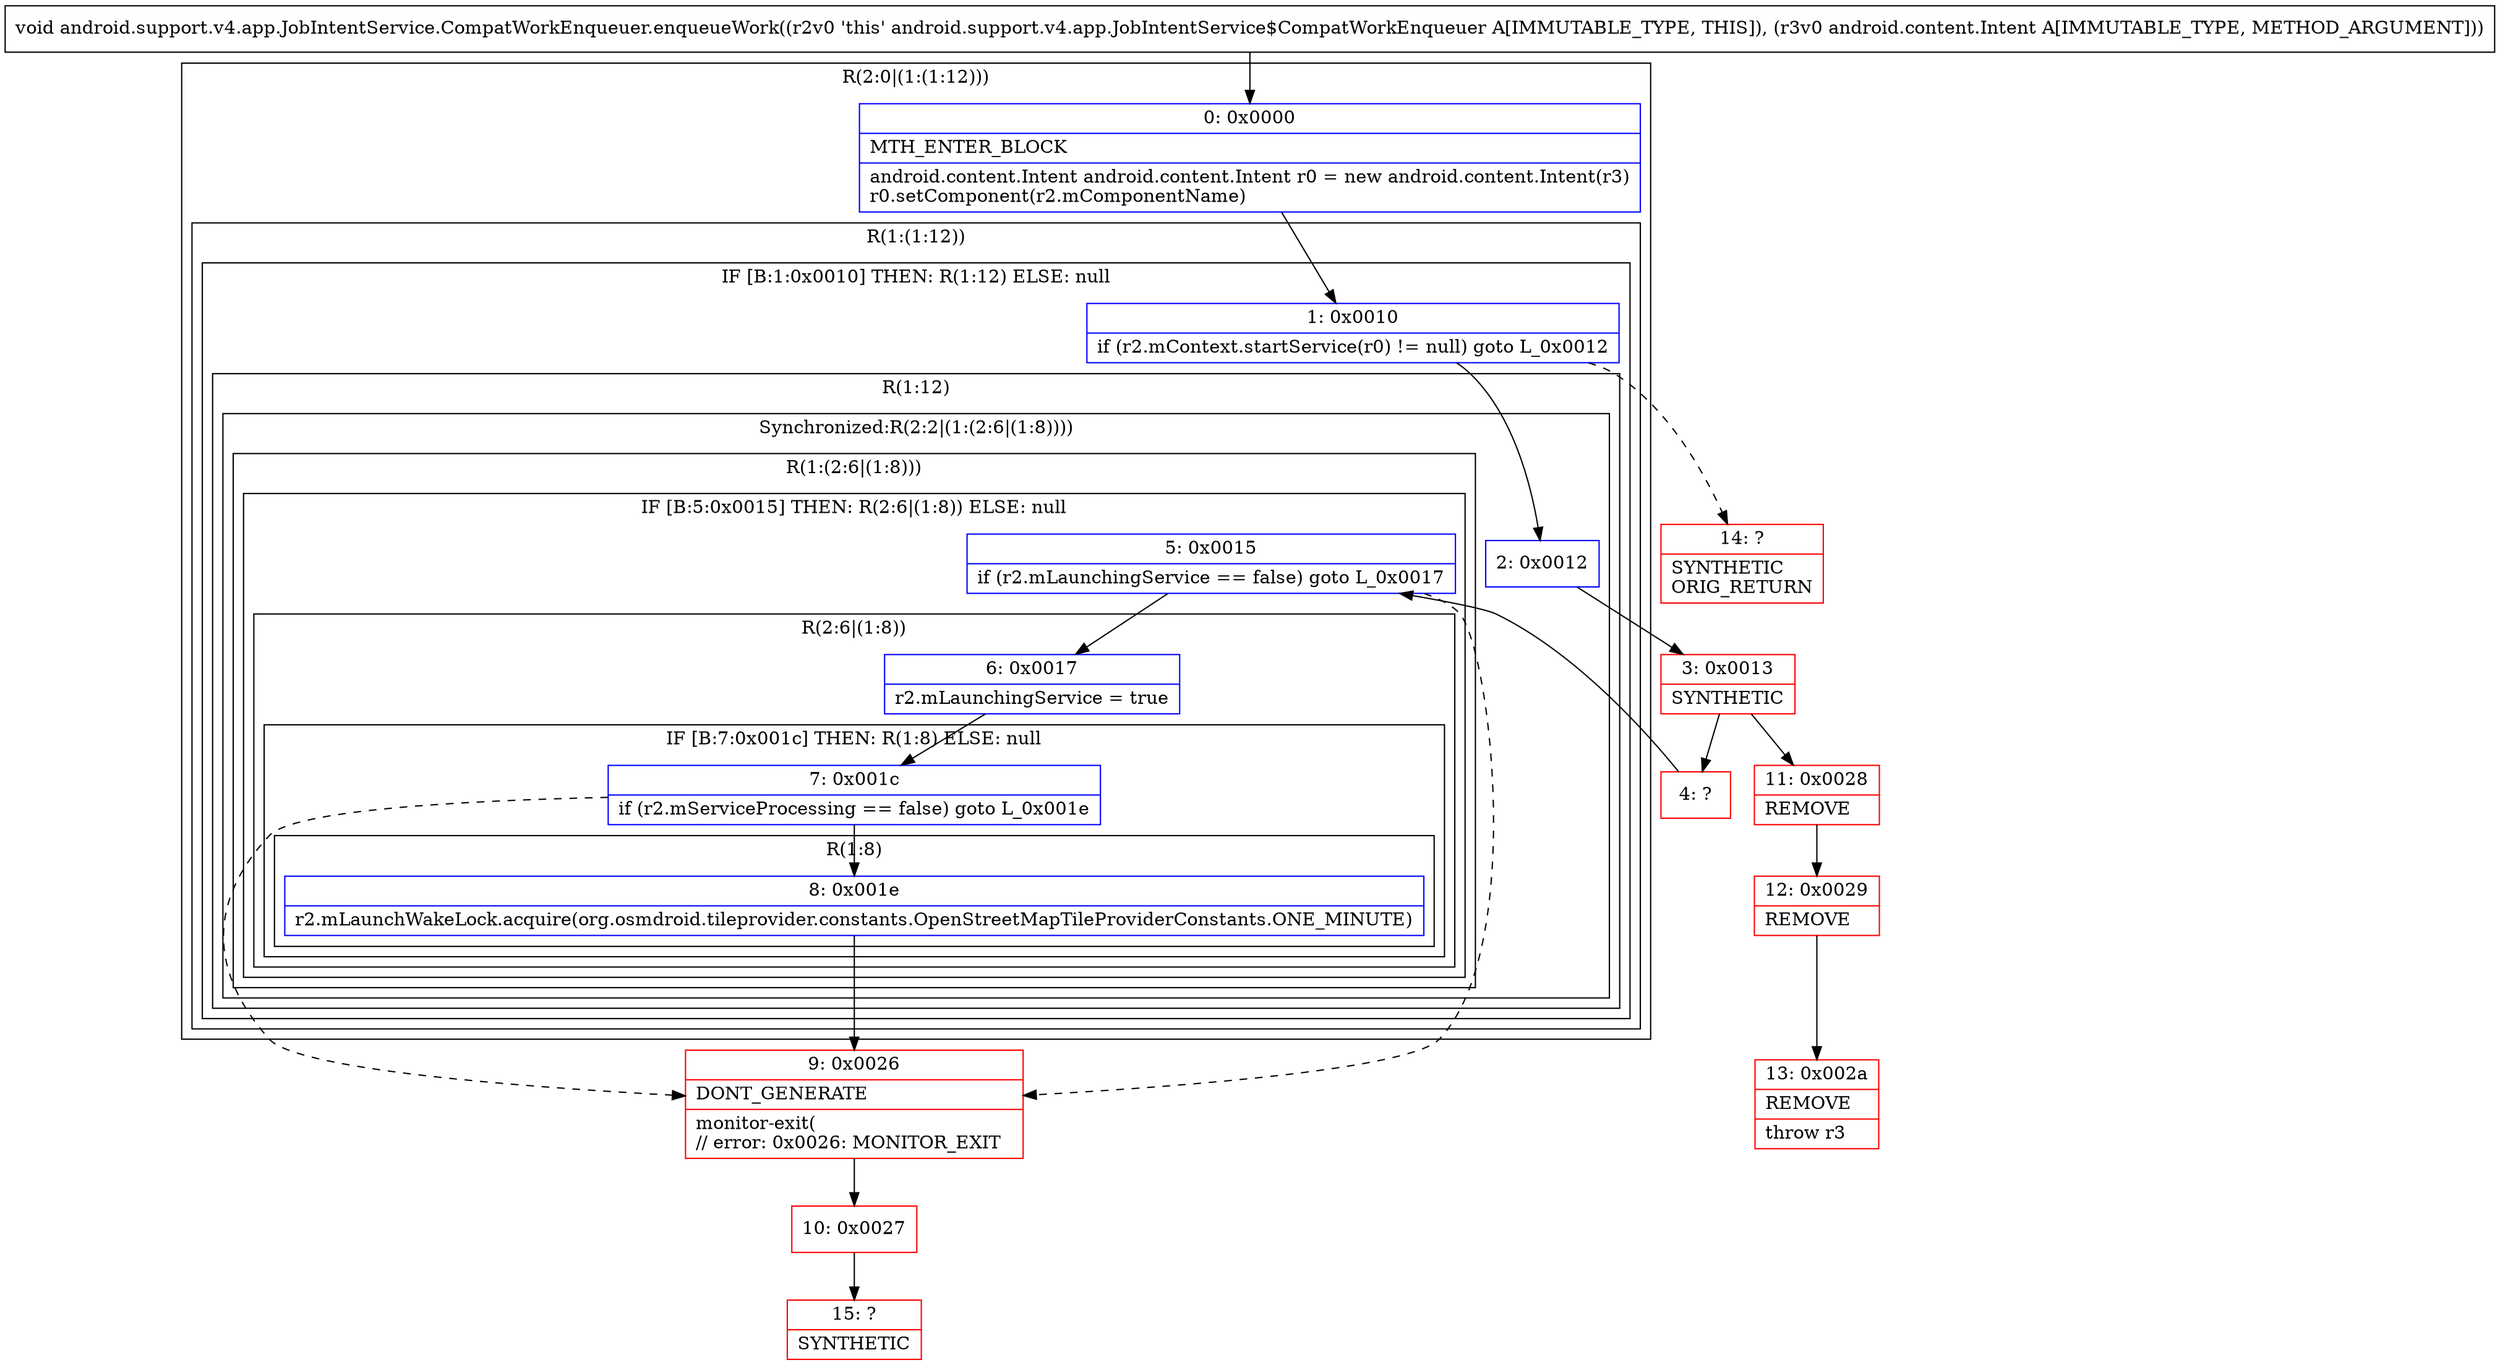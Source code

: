 digraph "CFG forandroid.support.v4.app.JobIntentService.CompatWorkEnqueuer.enqueueWork(Landroid\/content\/Intent;)V" {
subgraph cluster_Region_1133888424 {
label = "R(2:0|(1:(1:12)))";
node [shape=record,color=blue];
Node_0 [shape=record,label="{0\:\ 0x0000|MTH_ENTER_BLOCK\l|android.content.Intent android.content.Intent r0 = new android.content.Intent(r3)\lr0.setComponent(r2.mComponentName)\l}"];
subgraph cluster_Region_1871919497 {
label = "R(1:(1:12))";
node [shape=record,color=blue];
subgraph cluster_IfRegion_467902220 {
label = "IF [B:1:0x0010] THEN: R(1:12) ELSE: null";
node [shape=record,color=blue];
Node_1 [shape=record,label="{1\:\ 0x0010|if (r2.mContext.startService(r0) != null) goto L_0x0012\l}"];
subgraph cluster_Region_122207873 {
label = "R(1:12)";
node [shape=record,color=blue];
subgraph cluster_SynchronizedRegion_968571547 {
label = "Synchronized:R(2:2|(1:(2:6|(1:8))))";
node [shape=record,color=blue];
Node_2 [shape=record,label="{2\:\ 0x0012}"];
subgraph cluster_Region_86764960 {
label = "R(1:(2:6|(1:8)))";
node [shape=record,color=blue];
subgraph cluster_IfRegion_1937949693 {
label = "IF [B:5:0x0015] THEN: R(2:6|(1:8)) ELSE: null";
node [shape=record,color=blue];
Node_5 [shape=record,label="{5\:\ 0x0015|if (r2.mLaunchingService == false) goto L_0x0017\l}"];
subgraph cluster_Region_838653882 {
label = "R(2:6|(1:8))";
node [shape=record,color=blue];
Node_6 [shape=record,label="{6\:\ 0x0017|r2.mLaunchingService = true\l}"];
subgraph cluster_IfRegion_1374903548 {
label = "IF [B:7:0x001c] THEN: R(1:8) ELSE: null";
node [shape=record,color=blue];
Node_7 [shape=record,label="{7\:\ 0x001c|if (r2.mServiceProcessing == false) goto L_0x001e\l}"];
subgraph cluster_Region_200277391 {
label = "R(1:8)";
node [shape=record,color=blue];
Node_8 [shape=record,label="{8\:\ 0x001e|r2.mLaunchWakeLock.acquire(org.osmdroid.tileprovider.constants.OpenStreetMapTileProviderConstants.ONE_MINUTE)\l}"];
}
}
}
}
}
}
}
}
}
}
Node_3 [shape=record,color=red,label="{3\:\ 0x0013|SYNTHETIC\l}"];
Node_4 [shape=record,color=red,label="{4\:\ ?}"];
Node_9 [shape=record,color=red,label="{9\:\ 0x0026|DONT_GENERATE\l|monitor\-exit(\l\/\/ error: 0x0026: MONITOR_EXIT  \l}"];
Node_10 [shape=record,color=red,label="{10\:\ 0x0027}"];
Node_11 [shape=record,color=red,label="{11\:\ 0x0028|REMOVE\l}"];
Node_12 [shape=record,color=red,label="{12\:\ 0x0029|REMOVE\l}"];
Node_13 [shape=record,color=red,label="{13\:\ 0x002a|REMOVE\l|throw r3\l}"];
Node_14 [shape=record,color=red,label="{14\:\ ?|SYNTHETIC\lORIG_RETURN\l}"];
Node_15 [shape=record,color=red,label="{15\:\ ?|SYNTHETIC\l}"];
MethodNode[shape=record,label="{void android.support.v4.app.JobIntentService.CompatWorkEnqueuer.enqueueWork((r2v0 'this' android.support.v4.app.JobIntentService$CompatWorkEnqueuer A[IMMUTABLE_TYPE, THIS]), (r3v0 android.content.Intent A[IMMUTABLE_TYPE, METHOD_ARGUMENT])) }"];
MethodNode -> Node_0;
Node_0 -> Node_1;
Node_1 -> Node_2;
Node_1 -> Node_14[style=dashed];
Node_2 -> Node_3;
Node_5 -> Node_6;
Node_5 -> Node_9[style=dashed];
Node_6 -> Node_7;
Node_7 -> Node_8;
Node_7 -> Node_9[style=dashed];
Node_8 -> Node_9;
Node_3 -> Node_4;
Node_3 -> Node_11;
Node_4 -> Node_5;
Node_9 -> Node_10;
Node_10 -> Node_15;
Node_11 -> Node_12;
Node_12 -> Node_13;
}

